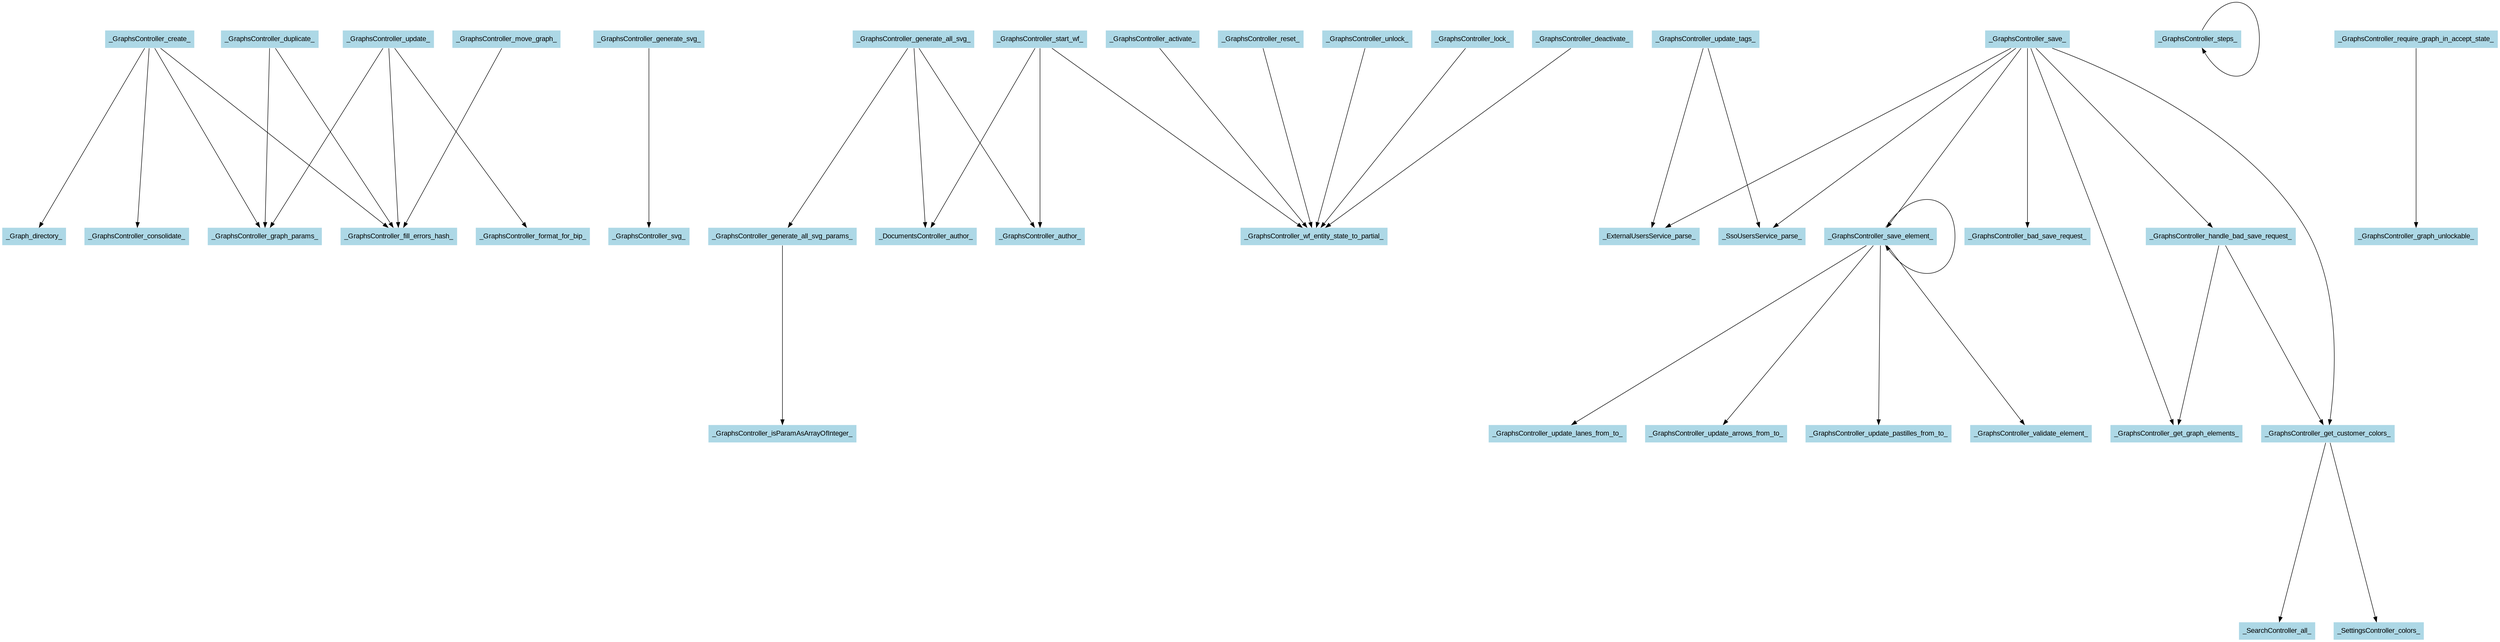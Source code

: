 digraph CallGraph {
ranksep=5;
nodesep=0.5;
node [fontname=Arial];
edge [fontname=Arial];
_GraphsController_create_ -> _GraphsController_consolidate_;
_GraphsController_create_ [shape=box, style=filled, fillcolor=lightblue  , color=white];
_GraphsController_consolidate_ [shape=box, style=filled, fillcolor=lightblue  , color=white];
_GraphsController_create_ -> _GraphsController_graph_params_;
_GraphsController_graph_params_ [shape=box, style=filled, fillcolor=lightblue  , color=white];
_GraphsController_create_ -> _Graph_directory_;
_Graph_directory_ [shape=box, style=filled, fillcolor=lightblue  , color=white];
_GraphsController_create_ -> _GraphsController_fill_errors_hash_;
_GraphsController_fill_errors_hash_ [shape=box, style=filled, fillcolor=lightblue  , color=white];
_GraphsController_update_ -> _GraphsController_graph_params_;
_GraphsController_update_ [shape=box, style=filled, fillcolor=lightblue  , color=white];
_GraphsController_update_ -> _GraphsController_fill_errors_hash_;
_GraphsController_update_ -> _GraphsController_format_for_bip_;
_GraphsController_format_for_bip_ [shape=box, style=filled, fillcolor=lightblue  , color=white];
_GraphsController_generate_svg_ -> _GraphsController_svg_;
_GraphsController_generate_svg_ [shape=box, style=filled, fillcolor=lightblue  , color=white];
_GraphsController_svg_ [shape=box, style=filled, fillcolor=lightblue  , color=white];
_GraphsController_generate_all_svg_ -> _GraphsController_generate_all_svg_params_;
_GraphsController_generate_all_svg_ [shape=box, style=filled, fillcolor=lightblue  , color=white];
_GraphsController_generate_all_svg_params_ [shape=box, style=filled, fillcolor=lightblue  , color=white];
_GraphsController_generate_all_svg_ -> _DocumentsController_author_;
_DocumentsController_author_ [shape=box, style=filled, fillcolor=lightblue  , color=white];
_GraphsController_generate_all_svg_ -> _GraphsController_author_;
_GraphsController_author_ [shape=box, style=filled, fillcolor=lightblue  , color=white];
_GraphsController_save_ -> _ExternalUsersService_parse_;
_GraphsController_save_ [shape=box, style=filled, fillcolor=lightblue  , color=white];
_ExternalUsersService_parse_ [shape=box, style=filled, fillcolor=lightblue  , color=white];
_GraphsController_save_ -> _SsoUsersService_parse_;
_SsoUsersService_parse_ [shape=box, style=filled, fillcolor=lightblue  , color=white];
_GraphsController_save_ -> _GraphsController_bad_save_request_;
_GraphsController_bad_save_request_ [shape=box, style=filled, fillcolor=lightblue  , color=white];
_GraphsController_save_ -> _GraphsController_handle_bad_save_request_;
_GraphsController_handle_bad_save_request_ [shape=box, style=filled, fillcolor=lightblue  , color=white];
_GraphsController_save_ -> _GraphsController_save_element_;
_GraphsController_save_element_ [shape=box, style=filled, fillcolor=lightblue  , color=white];
_GraphsController_save_ -> _GraphsController_get_graph_elements_;
_GraphsController_get_graph_elements_ [shape=box, style=filled, fillcolor=lightblue  , color=white];
_GraphsController_save_ -> _GraphsController_get_customer_colors_;
_GraphsController_get_customer_colors_ [shape=box, style=filled, fillcolor=lightblue  , color=white];
_GraphsController_move_graph_ -> _GraphsController_fill_errors_hash_;
_GraphsController_move_graph_ [shape=box, style=filled, fillcolor=lightblue  , color=white];
_GraphsController_update_tags_ -> _ExternalUsersService_parse_;
_GraphsController_update_tags_ [shape=box, style=filled, fillcolor=lightblue  , color=white];
_GraphsController_update_tags_ -> _SsoUsersService_parse_;
_GraphsController_deactivate_ -> _GraphsController_wf_entity_state_to_partial_;
_GraphsController_deactivate_ [shape=box, style=filled, fillcolor=lightblue  , color=white];
_GraphsController_wf_entity_state_to_partial_ [shape=box, style=filled, fillcolor=lightblue  , color=white];
_GraphsController_activate_ -> _GraphsController_wf_entity_state_to_partial_;
_GraphsController_activate_ [shape=box, style=filled, fillcolor=lightblue  , color=white];
_GraphsController_start_wf_ -> _DocumentsController_author_;
_GraphsController_start_wf_ [shape=box, style=filled, fillcolor=lightblue  , color=white];
_GraphsController_start_wf_ -> _GraphsController_author_;
_GraphsController_start_wf_ -> _GraphsController_wf_entity_state_to_partial_;
_GraphsController_reset_ -> _GraphsController_wf_entity_state_to_partial_;
_GraphsController_reset_ [shape=box, style=filled, fillcolor=lightblue  , color=white];
_GraphsController_duplicate_ -> _GraphsController_graph_params_;
_GraphsController_duplicate_ [shape=box, style=filled, fillcolor=lightblue  , color=white];
_GraphsController_duplicate_ -> _GraphsController_fill_errors_hash_;
_GraphsController_unlock_ -> _GraphsController_wf_entity_state_to_partial_;
_GraphsController_unlock_ [shape=box, style=filled, fillcolor=lightblue  , color=white];
_GraphsController_lock_ -> _GraphsController_wf_entity_state_to_partial_;
_GraphsController_lock_ [shape=box, style=filled, fillcolor=lightblue  , color=white];
_GraphsController_steps_ -> _GraphsController_steps_;
_GraphsController_steps_ [shape=box, style=filled, fillcolor=lightblue  , color=white];
_GraphsController_generate_all_svg_params_ -> _GraphsController_isParamAsArrayOfInteger_;
_GraphsController_isParamAsArrayOfInteger_ [shape=box, style=filled, fillcolor=lightblue  , color=white];
_GraphsController_get_customer_colors_ -> _SearchController_all_;
_SearchController_all_ [shape=box, style=filled, fillcolor=lightblue  , color=white];
_GraphsController_get_customer_colors_ -> _SettingsController_colors_;
_SettingsController_colors_ [shape=box, style=filled, fillcolor=lightblue  , color=white];
_GraphsController_handle_bad_save_request_ -> _GraphsController_get_graph_elements_;
_GraphsController_handle_bad_save_request_ -> _GraphsController_get_customer_colors_;
_GraphsController_save_element_ -> _GraphsController_save_element_;
_GraphsController_save_element_ -> _GraphsController_update_arrows_from_to_;
_GraphsController_update_arrows_from_to_ [shape=box, style=filled, fillcolor=lightblue  , color=white];
_GraphsController_save_element_ -> _GraphsController_update_lanes_from_to_;
_GraphsController_update_lanes_from_to_ [shape=box, style=filled, fillcolor=lightblue  , color=white];
_GraphsController_save_element_ -> _GraphsController_update_pastilles_from_to_;
_GraphsController_update_pastilles_from_to_ [shape=box, style=filled, fillcolor=lightblue  , color=white];
_GraphsController_save_element_ -> _GraphsController_validate_element_;
_GraphsController_validate_element_ [shape=box, style=filled, fillcolor=lightblue  , color=white];
_GraphsController_require_graph_in_accept_state_ -> _GraphsController_graph_unlockable_;
_GraphsController_require_graph_in_accept_state_ [shape=box, style=filled, fillcolor=lightblue  , color=white];
_GraphsController_graph_unlockable_ [shape=box, style=filled, fillcolor=lightblue  , color=white];
}
